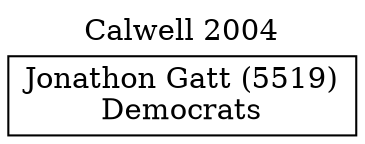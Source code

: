 // House preference flow
digraph "Jonathon Gatt (5519)_Calwell_2004" {
	graph [label="Calwell 2004" labelloc=t mclimit=10]
	node [shape=box]
	"Jonathon Gatt (5519)" [label="Jonathon Gatt (5519)
Democrats"]
}
